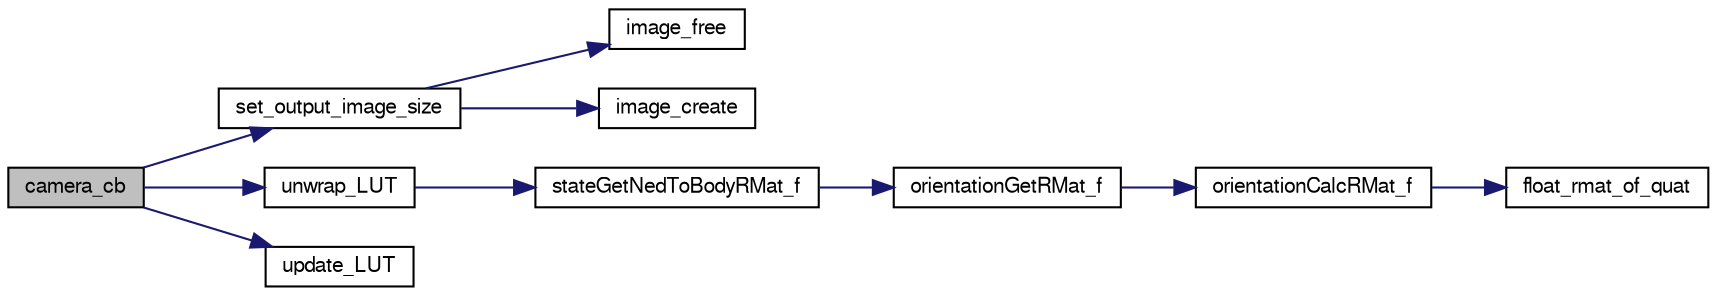 digraph "camera_cb"
{
  edge [fontname="FreeSans",fontsize="10",labelfontname="FreeSans",labelfontsize="10"];
  node [fontname="FreeSans",fontsize="10",shape=record];
  rankdir="LR";
  Node1 [label="camera_cb",height=0.2,width=0.4,color="black", fillcolor="grey75", style="filled", fontcolor="black"];
  Node1 -> Node2 [color="midnightblue",fontsize="10",style="solid",fontname="FreeSans"];
  Node2 [label="set_output_image_size",height=0.2,width=0.4,color="black", fillcolor="white", style="filled",URL="$pano__unwrap_8c.html#a30fd9eed01039f2c0f6375c224a051d2"];
  Node2 -> Node3 [color="midnightblue",fontsize="10",style="solid",fontname="FreeSans"];
  Node3 [label="image_free",height=0.2,width=0.4,color="black", fillcolor="white", style="filled",URL="$image_8c.html#aa09d6434519478ba26eab12a96d600ba",tooltip="Free the image. "];
  Node2 -> Node4 [color="midnightblue",fontsize="10",style="solid",fontname="FreeSans"];
  Node4 [label="image_create",height=0.2,width=0.4,color="black", fillcolor="white", style="filled",URL="$image_8c.html#ab5cc0250c461b9d2f043e4884f6b9a53",tooltip="Create a new image. "];
  Node1 -> Node5 [color="midnightblue",fontsize="10",style="solid",fontname="FreeSans"];
  Node5 [label="unwrap_LUT",height=0.2,width=0.4,color="black", fillcolor="white", style="filled",URL="$pano__unwrap_8c.html#a7749a199c15590f0007e9976535686c5"];
  Node5 -> Node6 [color="midnightblue",fontsize="10",style="solid",fontname="FreeSans"];
  Node6 [label="stateGetNedToBodyRMat_f",height=0.2,width=0.4,color="black", fillcolor="white", style="filled",URL="$group__state__attitude.html#ga6eb4f715759518e5703890eca116ce8d",tooltip="Get vehicle body attitude rotation matrix (float). "];
  Node6 -> Node7 [color="midnightblue",fontsize="10",style="solid",fontname="FreeSans"];
  Node7 [label="orientationGetRMat_f",height=0.2,width=0.4,color="black", fillcolor="white", style="filled",URL="$group__math__orientation__representation.html#gadad1660d6ec48c67423b76622ce80b51",tooltip="Get vehicle body attitude rotation matrix (float). "];
  Node7 -> Node8 [color="midnightblue",fontsize="10",style="solid",fontname="FreeSans"];
  Node8 [label="orientationCalcRMat_f",height=0.2,width=0.4,color="black", fillcolor="white", style="filled",URL="$group__math__orientation__representation.html#ga3394d93b976378bb5c9ddea8d7960eeb"];
  Node8 -> Node9 [color="midnightblue",fontsize="10",style="solid",fontname="FreeSans"];
  Node9 [label="float_rmat_of_quat",height=0.2,width=0.4,color="black", fillcolor="white", style="filled",URL="$group__math__algebra__float.html#ga4f32e245bb37ef9fdf43872080f63fbc"];
  Node1 -> Node10 [color="midnightblue",fontsize="10",style="solid",fontname="FreeSans"];
  Node10 [label="update_LUT",height=0.2,width=0.4,color="black", fillcolor="white", style="filled",URL="$pano__unwrap_8c.html#ab8cfdd94ca198ffad976368529b78510"];
}

